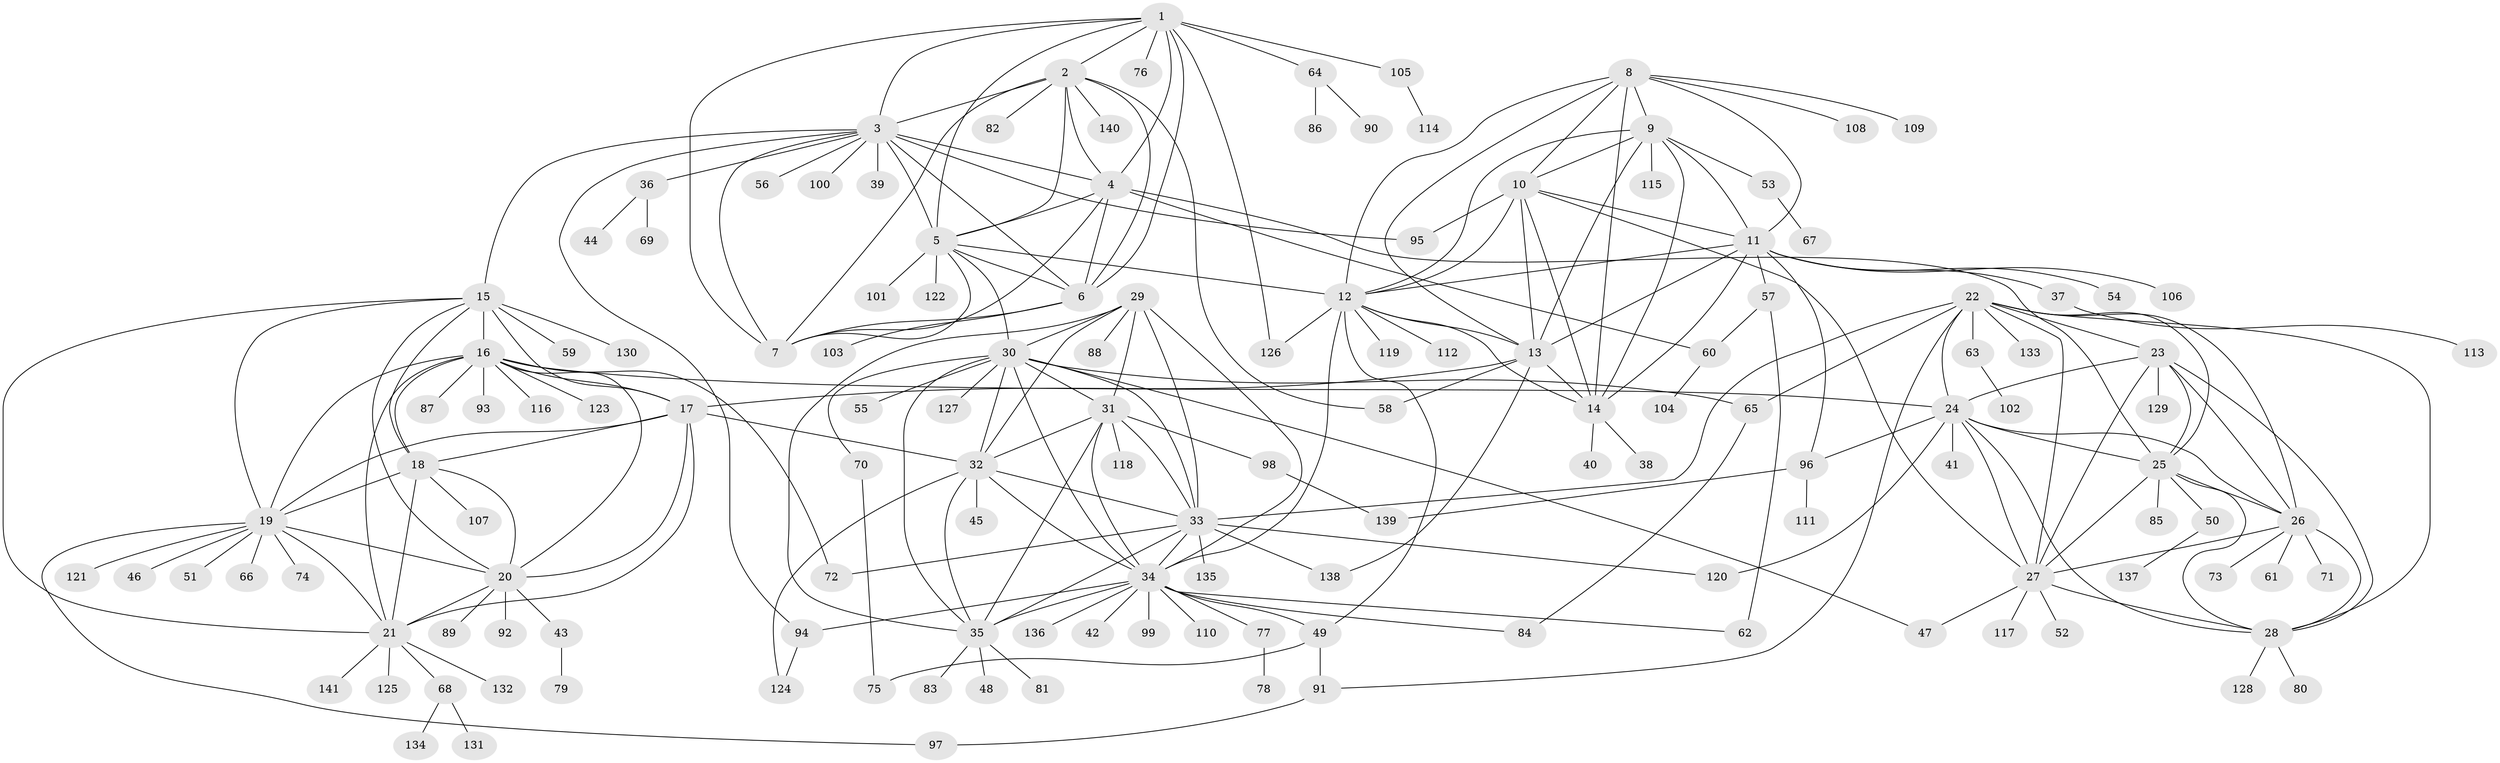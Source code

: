 // Generated by graph-tools (version 1.1) at 2025/37/03/09/25 02:37:32]
// undirected, 141 vertices, 240 edges
graph export_dot {
graph [start="1"]
  node [color=gray90,style=filled];
  1;
  2;
  3;
  4;
  5;
  6;
  7;
  8;
  9;
  10;
  11;
  12;
  13;
  14;
  15;
  16;
  17;
  18;
  19;
  20;
  21;
  22;
  23;
  24;
  25;
  26;
  27;
  28;
  29;
  30;
  31;
  32;
  33;
  34;
  35;
  36;
  37;
  38;
  39;
  40;
  41;
  42;
  43;
  44;
  45;
  46;
  47;
  48;
  49;
  50;
  51;
  52;
  53;
  54;
  55;
  56;
  57;
  58;
  59;
  60;
  61;
  62;
  63;
  64;
  65;
  66;
  67;
  68;
  69;
  70;
  71;
  72;
  73;
  74;
  75;
  76;
  77;
  78;
  79;
  80;
  81;
  82;
  83;
  84;
  85;
  86;
  87;
  88;
  89;
  90;
  91;
  92;
  93;
  94;
  95;
  96;
  97;
  98;
  99;
  100;
  101;
  102;
  103;
  104;
  105;
  106;
  107;
  108;
  109;
  110;
  111;
  112;
  113;
  114;
  115;
  116;
  117;
  118;
  119;
  120;
  121;
  122;
  123;
  124;
  125;
  126;
  127;
  128;
  129;
  130;
  131;
  132;
  133;
  134;
  135;
  136;
  137;
  138;
  139;
  140;
  141;
  1 -- 2;
  1 -- 3;
  1 -- 4;
  1 -- 5;
  1 -- 6;
  1 -- 7;
  1 -- 64;
  1 -- 76;
  1 -- 105;
  1 -- 126;
  2 -- 3;
  2 -- 4;
  2 -- 5;
  2 -- 6;
  2 -- 7;
  2 -- 58;
  2 -- 82;
  2 -- 140;
  3 -- 4;
  3 -- 5;
  3 -- 6;
  3 -- 7;
  3 -- 15;
  3 -- 36;
  3 -- 39;
  3 -- 56;
  3 -- 94;
  3 -- 95;
  3 -- 100;
  4 -- 5;
  4 -- 6;
  4 -- 7;
  4 -- 25;
  4 -- 60;
  5 -- 6;
  5 -- 7;
  5 -- 12;
  5 -- 30;
  5 -- 101;
  5 -- 122;
  6 -- 7;
  6 -- 103;
  8 -- 9;
  8 -- 10;
  8 -- 11;
  8 -- 12;
  8 -- 13;
  8 -- 14;
  8 -- 108;
  8 -- 109;
  9 -- 10;
  9 -- 11;
  9 -- 12;
  9 -- 13;
  9 -- 14;
  9 -- 53;
  9 -- 115;
  10 -- 11;
  10 -- 12;
  10 -- 13;
  10 -- 14;
  10 -- 27;
  10 -- 95;
  11 -- 12;
  11 -- 13;
  11 -- 14;
  11 -- 37;
  11 -- 54;
  11 -- 57;
  11 -- 96;
  11 -- 106;
  12 -- 13;
  12 -- 14;
  12 -- 34;
  12 -- 49;
  12 -- 112;
  12 -- 119;
  12 -- 126;
  13 -- 14;
  13 -- 17;
  13 -- 58;
  13 -- 138;
  14 -- 38;
  14 -- 40;
  15 -- 16;
  15 -- 17;
  15 -- 18;
  15 -- 19;
  15 -- 20;
  15 -- 21;
  15 -- 59;
  15 -- 130;
  16 -- 17;
  16 -- 18;
  16 -- 19;
  16 -- 20;
  16 -- 21;
  16 -- 24;
  16 -- 72;
  16 -- 87;
  16 -- 93;
  16 -- 116;
  16 -- 123;
  17 -- 18;
  17 -- 19;
  17 -- 20;
  17 -- 21;
  17 -- 32;
  18 -- 19;
  18 -- 20;
  18 -- 21;
  18 -- 107;
  19 -- 20;
  19 -- 21;
  19 -- 46;
  19 -- 51;
  19 -- 66;
  19 -- 74;
  19 -- 97;
  19 -- 121;
  20 -- 21;
  20 -- 43;
  20 -- 89;
  20 -- 92;
  21 -- 68;
  21 -- 125;
  21 -- 132;
  21 -- 141;
  22 -- 23;
  22 -- 24;
  22 -- 25;
  22 -- 26;
  22 -- 27;
  22 -- 28;
  22 -- 33;
  22 -- 63;
  22 -- 65;
  22 -- 91;
  22 -- 133;
  23 -- 24;
  23 -- 25;
  23 -- 26;
  23 -- 27;
  23 -- 28;
  23 -- 129;
  24 -- 25;
  24 -- 26;
  24 -- 27;
  24 -- 28;
  24 -- 41;
  24 -- 96;
  24 -- 120;
  25 -- 26;
  25 -- 27;
  25 -- 28;
  25 -- 50;
  25 -- 85;
  26 -- 27;
  26 -- 28;
  26 -- 61;
  26 -- 71;
  26 -- 73;
  27 -- 28;
  27 -- 47;
  27 -- 52;
  27 -- 117;
  28 -- 80;
  28 -- 128;
  29 -- 30;
  29 -- 31;
  29 -- 32;
  29 -- 33;
  29 -- 34;
  29 -- 35;
  29 -- 88;
  30 -- 31;
  30 -- 32;
  30 -- 33;
  30 -- 34;
  30 -- 35;
  30 -- 47;
  30 -- 55;
  30 -- 65;
  30 -- 70;
  30 -- 127;
  31 -- 32;
  31 -- 33;
  31 -- 34;
  31 -- 35;
  31 -- 98;
  31 -- 118;
  32 -- 33;
  32 -- 34;
  32 -- 35;
  32 -- 45;
  32 -- 124;
  33 -- 34;
  33 -- 35;
  33 -- 72;
  33 -- 120;
  33 -- 135;
  33 -- 138;
  34 -- 35;
  34 -- 42;
  34 -- 49;
  34 -- 62;
  34 -- 77;
  34 -- 84;
  34 -- 94;
  34 -- 99;
  34 -- 110;
  34 -- 136;
  35 -- 48;
  35 -- 81;
  35 -- 83;
  36 -- 44;
  36 -- 69;
  37 -- 113;
  43 -- 79;
  49 -- 75;
  49 -- 91;
  50 -- 137;
  53 -- 67;
  57 -- 60;
  57 -- 62;
  60 -- 104;
  63 -- 102;
  64 -- 86;
  64 -- 90;
  65 -- 84;
  68 -- 131;
  68 -- 134;
  70 -- 75;
  77 -- 78;
  91 -- 97;
  94 -- 124;
  96 -- 111;
  96 -- 139;
  98 -- 139;
  105 -- 114;
}
